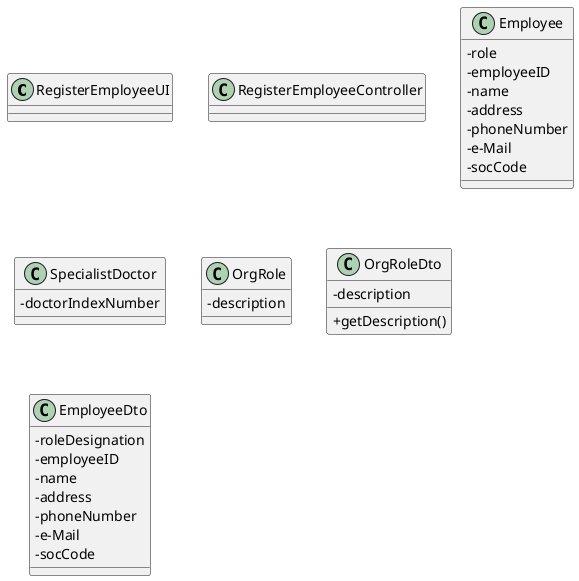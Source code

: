 @startuml
skinparam classAttributeIconSize 0

class RegisterEmployeeUI {
}

class RegisterEmployeeController {
}

class Employee {
- role
- employeeID
- name
- address
- phoneNumber
- e-Mail
- socCode
}

class SpecialistDoctor {
- doctorIndexNumber
}

class OrgRole {
- description
}

class OrgRoleDto {
- description
+ getDescription()
}

class EmployeeDto {
- roleDesignation
- employeeID
- name
- address
- phoneNumber
- e-Mail
- socCode
}




@enduml